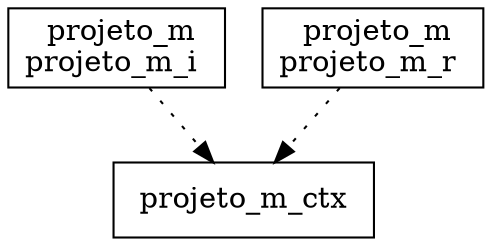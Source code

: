 digraph {
projeto_m_ctx [ label=" projeto_m_ctx " shape= box ]
projeto_m_i [ label=" projeto_m\nprojeto_m_i " shape= box ]
projeto_m_r [ label=" projeto_m\nprojeto_m_r " shape= box ]

"projeto_m_i" -> "projeto_m_ctx" [style= dotted ]
"projeto_m_r" -> "projeto_m_ctx" [style= dotted ]
}
